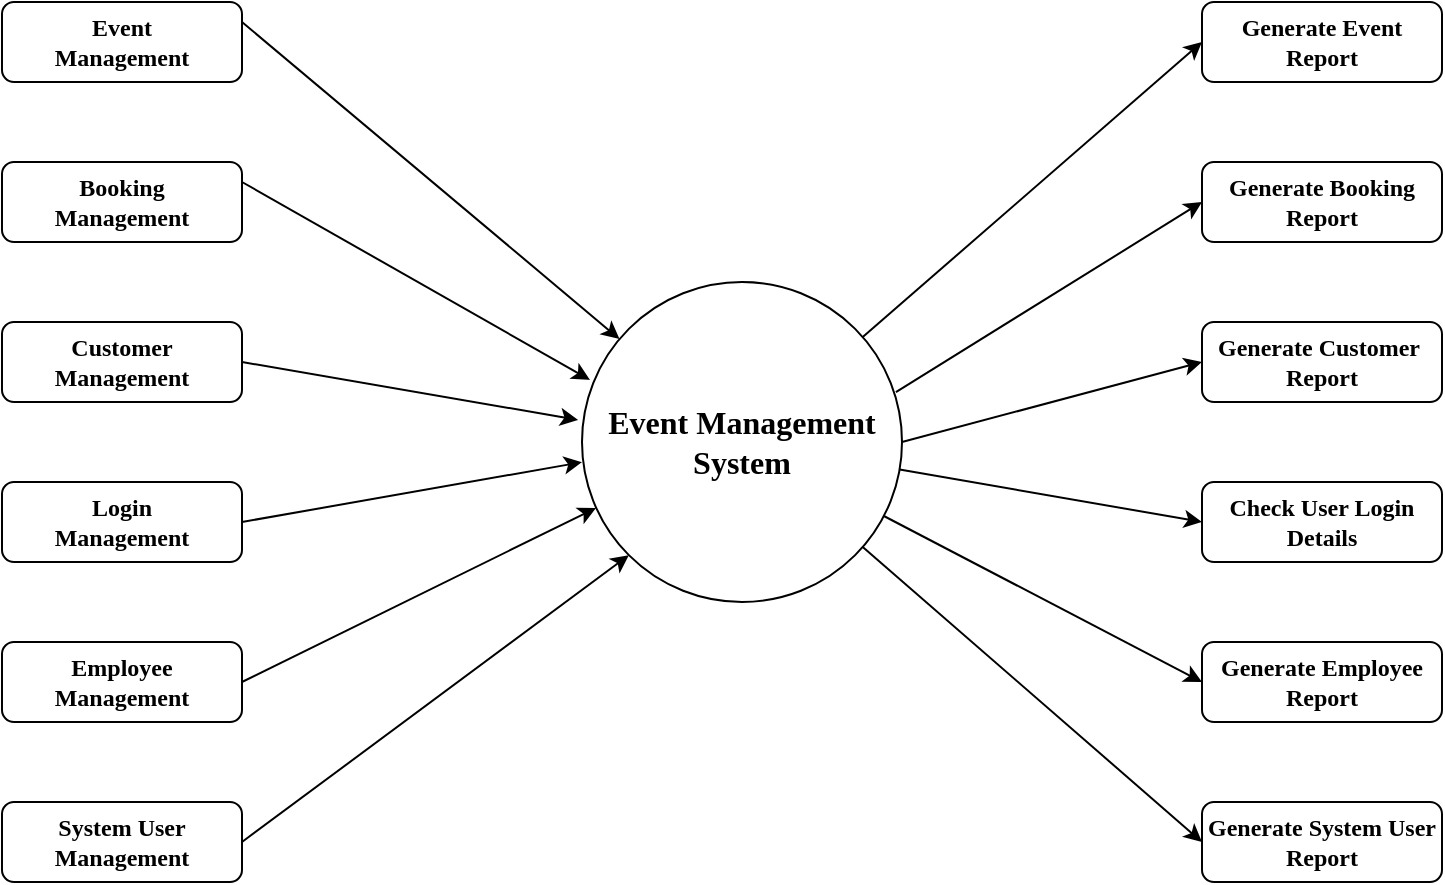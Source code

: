 <mxfile version="20.5.1" type="device"><diagram id="4-MBG2N1T4TWxpXsS4_T" name="Page-1"><mxGraphModel dx="868" dy="450" grid="1" gridSize="10" guides="1" tooltips="1" connect="1" arrows="1" fold="1" page="1" pageScale="1" pageWidth="827" pageHeight="1169" math="0" shadow="0"><root><mxCell id="0"/><mxCell id="1" parent="0"/><mxCell id="yZr4gnTSI_CihCP_y-pa-1" value="&lt;b style=&quot;font-size: 16px;&quot;&gt;&lt;font face=&quot;Times New Roman&quot;&gt;Event Management&lt;br&gt;System&lt;/font&gt;&lt;/b&gt;" style="ellipse;whiteSpace=wrap;html=1;aspect=fixed;" vertex="1" parent="1"><mxGeometry x="370" y="180" width="160" height="160" as="geometry"/></mxCell><mxCell id="yZr4gnTSI_CihCP_y-pa-2" value="&lt;b&gt;&lt;font face=&quot;Times New Roman&quot;&gt;Event&lt;br&gt;Management&lt;/font&gt;&lt;/b&gt;" style="rounded=1;whiteSpace=wrap;html=1;" vertex="1" parent="1"><mxGeometry x="80" y="40" width="120" height="40" as="geometry"/></mxCell><mxCell id="yZr4gnTSI_CihCP_y-pa-3" value="&lt;b&gt;&lt;font face=&quot;Times New Roman&quot;&gt;Login&lt;br&gt;Management&lt;/font&gt;&lt;/b&gt;" style="rounded=1;whiteSpace=wrap;html=1;" vertex="1" parent="1"><mxGeometry x="80" y="280" width="120" height="40" as="geometry"/></mxCell><mxCell id="yZr4gnTSI_CihCP_y-pa-4" value="&lt;b&gt;&lt;font face=&quot;Times New Roman&quot;&gt;Customer&lt;br&gt;Management&lt;/font&gt;&lt;/b&gt;" style="rounded=1;whiteSpace=wrap;html=1;" vertex="1" parent="1"><mxGeometry x="80" y="200" width="120" height="40" as="geometry"/></mxCell><mxCell id="yZr4gnTSI_CihCP_y-pa-5" value="&lt;b&gt;&lt;font face=&quot;Times New Roman&quot;&gt;Booking&lt;br&gt;Management&lt;/font&gt;&lt;/b&gt;" style="rounded=1;whiteSpace=wrap;html=1;" vertex="1" parent="1"><mxGeometry x="80" y="120" width="120" height="40" as="geometry"/></mxCell><mxCell id="yZr4gnTSI_CihCP_y-pa-6" value="&lt;b&gt;&lt;font face=&quot;Times New Roman&quot;&gt;Employee&lt;br&gt;Management&lt;/font&gt;&lt;/b&gt;" style="rounded=1;whiteSpace=wrap;html=1;" vertex="1" parent="1"><mxGeometry x="80" y="360" width="120" height="40" as="geometry"/></mxCell><mxCell id="yZr4gnTSI_CihCP_y-pa-7" value="&lt;b&gt;&lt;font face=&quot;Times New Roman&quot;&gt;System User&lt;br&gt;Management&lt;/font&gt;&lt;/b&gt;" style="rounded=1;whiteSpace=wrap;html=1;" vertex="1" parent="1"><mxGeometry x="80" y="440" width="120" height="40" as="geometry"/></mxCell><mxCell id="yZr4gnTSI_CihCP_y-pa-8" value="&lt;b&gt;&lt;font face=&quot;Times New Roman&quot;&gt;Generate Event Report&lt;/font&gt;&lt;/b&gt;" style="rounded=1;whiteSpace=wrap;html=1;" vertex="1" parent="1"><mxGeometry x="680" y="40" width="120" height="40" as="geometry"/></mxCell><mxCell id="yZr4gnTSI_CihCP_y-pa-9" value="&lt;b&gt;&lt;font face=&quot;Times New Roman&quot;&gt;Generate Booking Report&lt;/font&gt;&lt;/b&gt;" style="rounded=1;whiteSpace=wrap;html=1;" vertex="1" parent="1"><mxGeometry x="680" y="120" width="120" height="40" as="geometry"/></mxCell><mxCell id="yZr4gnTSI_CihCP_y-pa-10" value="&lt;b&gt;&lt;font face=&quot;Times New Roman&quot;&gt;Generate Customer&amp;nbsp; Report&lt;/font&gt;&lt;/b&gt;" style="rounded=1;whiteSpace=wrap;html=1;" vertex="1" parent="1"><mxGeometry x="680" y="200" width="120" height="40" as="geometry"/></mxCell><mxCell id="yZr4gnTSI_CihCP_y-pa-11" value="&lt;b&gt;&lt;font face=&quot;Times New Roman&quot;&gt;Check User Login Details&lt;/font&gt;&lt;/b&gt;" style="rounded=1;whiteSpace=wrap;html=1;" vertex="1" parent="1"><mxGeometry x="680" y="280" width="120" height="40" as="geometry"/></mxCell><mxCell id="yZr4gnTSI_CihCP_y-pa-12" value="&lt;b&gt;&lt;font face=&quot;Times New Roman&quot;&gt;Generate Employee Report&lt;/font&gt;&lt;/b&gt;" style="rounded=1;whiteSpace=wrap;html=1;" vertex="1" parent="1"><mxGeometry x="680" y="360" width="120" height="40" as="geometry"/></mxCell><mxCell id="yZr4gnTSI_CihCP_y-pa-13" value="&lt;b&gt;&lt;font face=&quot;Times New Roman&quot;&gt;Generate System User Report&lt;/font&gt;&lt;/b&gt;" style="rounded=1;whiteSpace=wrap;html=1;" vertex="1" parent="1"><mxGeometry x="680" y="440" width="120" height="40" as="geometry"/></mxCell><mxCell id="yZr4gnTSI_CihCP_y-pa-14" value="" style="endArrow=classic;html=1;rounded=0;" edge="1" parent="1" target="yZr4gnTSI_CihCP_y-pa-1"><mxGeometry width="50" height="50" relative="1" as="geometry"><mxPoint x="200" y="50" as="sourcePoint"/><mxPoint x="250" as="targetPoint"/><Array as="points"/></mxGeometry></mxCell><mxCell id="yZr4gnTSI_CihCP_y-pa-15" value="" style="endArrow=classic;html=1;rounded=0;entryX=0;entryY=0.563;entryDx=0;entryDy=0;entryPerimeter=0;" edge="1" parent="1" target="yZr4gnTSI_CihCP_y-pa-1"><mxGeometry width="50" height="50" relative="1" as="geometry"><mxPoint x="200" y="300" as="sourcePoint"/><mxPoint x="250" y="250" as="targetPoint"/><Array as="points"/></mxGeometry></mxCell><mxCell id="yZr4gnTSI_CihCP_y-pa-16" value="" style="endArrow=classic;html=1;rounded=0;entryX=0.025;entryY=0.306;entryDx=0;entryDy=0;entryPerimeter=0;" edge="1" parent="1" target="yZr4gnTSI_CihCP_y-pa-1"><mxGeometry width="50" height="50" relative="1" as="geometry"><mxPoint x="200" y="130" as="sourcePoint"/><mxPoint x="250" y="80" as="targetPoint"/><Array as="points"/></mxGeometry></mxCell><mxCell id="yZr4gnTSI_CihCP_y-pa-17" value="" style="endArrow=classic;html=1;rounded=0;entryX=-0.012;entryY=0.431;entryDx=0;entryDy=0;entryPerimeter=0;exitX=1;exitY=0.5;exitDx=0;exitDy=0;exitPerimeter=0;" edge="1" parent="1" source="yZr4gnTSI_CihCP_y-pa-4" target="yZr4gnTSI_CihCP_y-pa-1"><mxGeometry width="50" height="50" relative="1" as="geometry"><mxPoint x="200" y="230" as="sourcePoint"/><mxPoint x="250" y="180" as="targetPoint"/><Array as="points"/></mxGeometry></mxCell><mxCell id="yZr4gnTSI_CihCP_y-pa-18" value="" style="endArrow=classic;html=1;rounded=0;entryX=0.044;entryY=0.706;entryDx=0;entryDy=0;entryPerimeter=0;" edge="1" parent="1" target="yZr4gnTSI_CihCP_y-pa-1"><mxGeometry width="50" height="50" relative="1" as="geometry"><mxPoint x="200" y="380" as="sourcePoint"/><mxPoint x="390" y="300" as="targetPoint"/><Array as="points"/></mxGeometry></mxCell><mxCell id="yZr4gnTSI_CihCP_y-pa-19" value="" style="endArrow=classic;html=1;rounded=0;entryX=0;entryY=1;entryDx=0;entryDy=0;" edge="1" parent="1" target="yZr4gnTSI_CihCP_y-pa-1"><mxGeometry width="50" height="50" relative="1" as="geometry"><mxPoint x="200" y="460" as="sourcePoint"/><mxPoint x="250" y="410" as="targetPoint"/><Array as="points"/></mxGeometry></mxCell><mxCell id="yZr4gnTSI_CihCP_y-pa-20" value="" style="endArrow=classic;html=1;rounded=0;" edge="1" parent="1" source="yZr4gnTSI_CihCP_y-pa-1"><mxGeometry width="50" height="50" relative="1" as="geometry"><mxPoint x="630" y="350" as="sourcePoint"/><mxPoint x="680" y="300" as="targetPoint"/></mxGeometry></mxCell><mxCell id="yZr4gnTSI_CihCP_y-pa-21" value="" style="endArrow=classic;html=1;rounded=0;" edge="1" parent="1" source="yZr4gnTSI_CihCP_y-pa-1"><mxGeometry width="50" height="50" relative="1" as="geometry"><mxPoint x="630" y="430" as="sourcePoint"/><mxPoint x="680" y="380" as="targetPoint"/></mxGeometry></mxCell><mxCell id="yZr4gnTSI_CihCP_y-pa-22" value="" style="endArrow=classic;html=1;rounded=0;" edge="1" parent="1" source="yZr4gnTSI_CihCP_y-pa-1"><mxGeometry width="50" height="50" relative="1" as="geometry"><mxPoint x="630" y="510" as="sourcePoint"/><mxPoint x="680" y="460" as="targetPoint"/></mxGeometry></mxCell><mxCell id="yZr4gnTSI_CihCP_y-pa-23" value="" style="endArrow=classic;html=1;rounded=0;exitX=1;exitY=0.5;exitDx=0;exitDy=0;" edge="1" parent="1" source="yZr4gnTSI_CihCP_y-pa-1"><mxGeometry width="50" height="50" relative="1" as="geometry"><mxPoint x="630" y="270" as="sourcePoint"/><mxPoint x="680" y="220" as="targetPoint"/></mxGeometry></mxCell><mxCell id="yZr4gnTSI_CihCP_y-pa-24" value="" style="endArrow=classic;html=1;rounded=0;exitX=0.981;exitY=0.344;exitDx=0;exitDy=0;exitPerimeter=0;" edge="1" parent="1" source="yZr4gnTSI_CihCP_y-pa-1"><mxGeometry width="50" height="50" relative="1" as="geometry"><mxPoint x="530" y="230" as="sourcePoint"/><mxPoint x="680" y="140" as="targetPoint"/></mxGeometry></mxCell><mxCell id="yZr4gnTSI_CihCP_y-pa-25" value="" style="endArrow=classic;html=1;rounded=0;entryX=0;entryY=0.5;entryDx=0;entryDy=0;" edge="1" parent="1" source="yZr4gnTSI_CihCP_y-pa-1" target="yZr4gnTSI_CihCP_y-pa-8"><mxGeometry width="50" height="50" relative="1" as="geometry"><mxPoint x="530" y="160" as="sourcePoint"/><mxPoint x="580" y="110" as="targetPoint"/><Array as="points"/></mxGeometry></mxCell></root></mxGraphModel></diagram></mxfile>